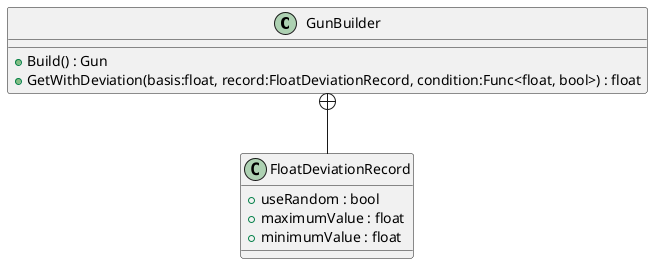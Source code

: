 @startuml
class GunBuilder {
    + Build() : Gun
    + GetWithDeviation(basis:float, record:FloatDeviationRecord, condition:Func<float, bool>) : float
}
class FloatDeviationRecord {
    + useRandom : bool
    + maximumValue : float
    + minimumValue : float
}
GunBuilder +-- FloatDeviationRecord
@enduml

